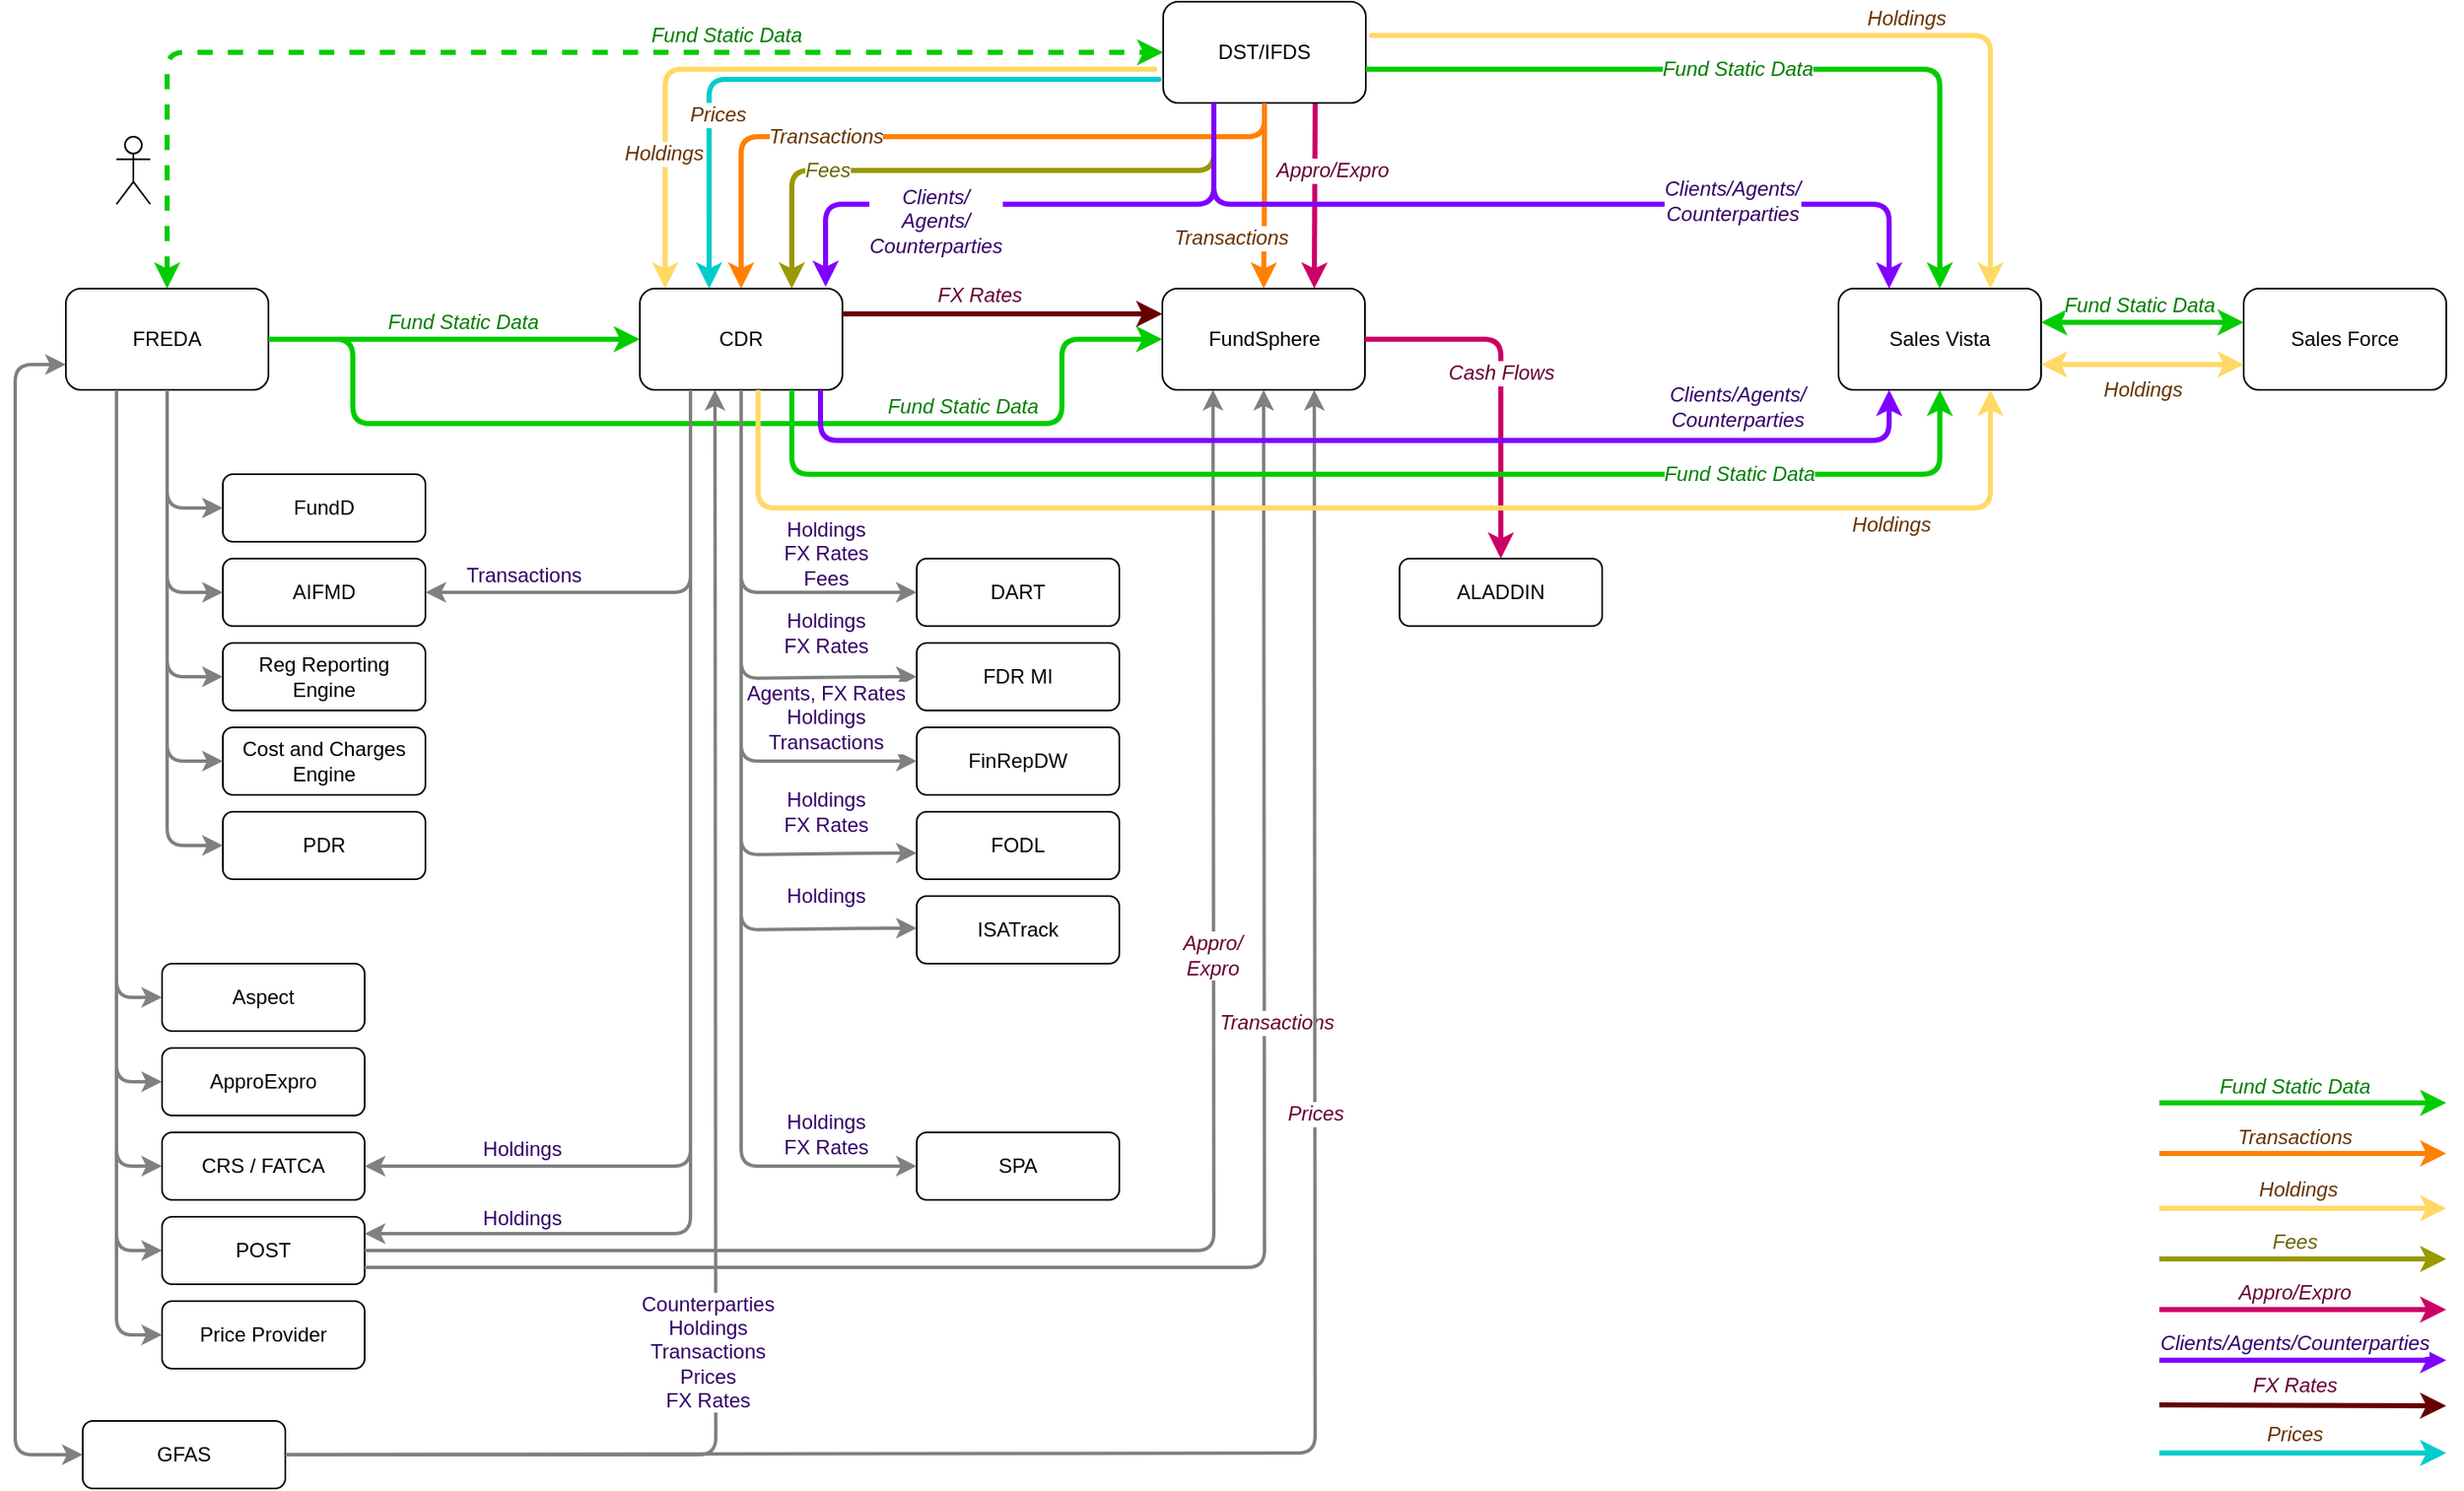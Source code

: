 <mxfile version="11.1.1" type="github"><diagram id="7fvoT28TaTPo_3J3xICQ" name="Page-1"><mxGraphModel dx="1422" dy="796" grid="1" gridSize="10" guides="1" tooltips="1" connect="1" arrows="1" fold="1" page="1" pageScale="1" pageWidth="1654" pageHeight="1169" math="0" shadow="0"><root><mxCell id="0"/><mxCell id="1" parent="0"/><mxCell id="bAW9GQHOufhdjREwHraS-17" value="" style="endArrow=classic;html=1;strokeColor=#CC0066;strokeWidth=3;exitX=0.75;exitY=1;exitDx=0;exitDy=0;entryX=0.75;entryY=0;entryDx=0;entryDy=0;" edge="1" parent="1" source="8V5D3PlpVcLrM9JH51gs-1" target="8V5D3PlpVcLrM9JH51gs-4"><mxGeometry width="50" height="50" relative="1" as="geometry"><mxPoint x="870" y="130" as="sourcePoint"/><mxPoint x="1040" y="130" as="targetPoint"/></mxGeometry></mxCell><mxCell id="bAW9GQHOufhdjREwHraS-18" value="Appro/Expro" style="text;html=1;resizable=0;points=[];align=center;verticalAlign=middle;labelBackgroundColor=#ffffff;fontColor=#660033;fontStyle=2" vertex="1" connectable="0" parent="bAW9GQHOufhdjREwHraS-17"><mxGeometry x="0.396" y="6" relative="1" as="geometry"><mxPoint x="4.5" y="-37" as="offset"/></mxGeometry></mxCell><mxCell id="8V5D3PlpVcLrM9JH51gs-1" value="DST/IFDS" style="rounded=1;whiteSpace=wrap;html=1;" parent="1" vertex="1"><mxGeometry x="760" y="40" width="120" height="60" as="geometry"/></mxCell><mxCell id="8V5D3PlpVcLrM9JH51gs-2" value="FREDA" style="rounded=1;whiteSpace=wrap;html=1;" parent="1" vertex="1"><mxGeometry x="110" y="210" width="120" height="60" as="geometry"/></mxCell><mxCell id="8V5D3PlpVcLrM9JH51gs-3" value="CDR" style="rounded=1;whiteSpace=wrap;html=1;" parent="1" vertex="1"><mxGeometry x="450" y="210" width="120" height="60" as="geometry"/></mxCell><mxCell id="8V5D3PlpVcLrM9JH51gs-4" value="FundSphere" style="rounded=1;whiteSpace=wrap;html=1;" parent="1" vertex="1"><mxGeometry x="759.5" y="210" width="120" height="60" as="geometry"/></mxCell><mxCell id="8V5D3PlpVcLrM9JH51gs-5" value="Sales Vista" style="rounded=1;whiteSpace=wrap;html=1;" parent="1" vertex="1"><mxGeometry x="1160" y="210" width="120" height="60" as="geometry"/></mxCell><mxCell id="8V5D3PlpVcLrM9JH51gs-8" value="" style="endArrow=classic;html=1;strokeColor=#00CC00;strokeWidth=3;" parent="1" edge="1"><mxGeometry width="50" height="50" relative="1" as="geometry"><mxPoint x="1350" y="692.5" as="sourcePoint"/><mxPoint x="1520" y="692.5" as="targetPoint"/></mxGeometry></mxCell><mxCell id="8V5D3PlpVcLrM9JH51gs-9" value="Fund Static Data" style="text;html=1;resizable=0;points=[];align=center;verticalAlign=middle;labelBackgroundColor=#ffffff;fontColor=#007D00;fontStyle=2" parent="8V5D3PlpVcLrM9JH51gs-8" vertex="1" connectable="0"><mxGeometry x="0.396" y="6" relative="1" as="geometry"><mxPoint x="-39" y="-4" as="offset"/></mxGeometry></mxCell><mxCell id="8V5D3PlpVcLrM9JH51gs-10" value="" style="endArrow=classic;html=1;strokeColor=#00CC00;strokeWidth=3;entryX=0;entryY=0.5;entryDx=0;entryDy=0;exitX=0.5;exitY=0;exitDx=0;exitDy=0;startArrow=classic;startFill=1;dashed=1;" parent="1" source="8V5D3PlpVcLrM9JH51gs-2" target="8V5D3PlpVcLrM9JH51gs-1" edge="1"><mxGeometry width="50" height="50" relative="1" as="geometry"><mxPoint x="210" y="80" as="sourcePoint"/><mxPoint x="380" y="80" as="targetPoint"/><Array as="points"><mxPoint x="170" y="70"/></Array></mxGeometry></mxCell><mxCell id="8V5D3PlpVcLrM9JH51gs-11" value="Fund Static Data" style="text;html=1;resizable=0;points=[];align=center;verticalAlign=middle;labelBackgroundColor=#ffffff;fontColor=#007D00;fontStyle=2" parent="8V5D3PlpVcLrM9JH51gs-10" vertex="1" connectable="0"><mxGeometry x="0.396" y="6" relative="1" as="geometry"><mxPoint x="-39" y="-4" as="offset"/></mxGeometry></mxCell><mxCell id="8V5D3PlpVcLrM9JH51gs-12" value="" style="endArrow=classic;html=1;strokeColor=#FF8000;strokeWidth=3;" parent="1" edge="1"><mxGeometry width="50" height="50" relative="1" as="geometry"><mxPoint x="1350" y="722.5" as="sourcePoint"/><mxPoint x="1520" y="722.5" as="targetPoint"/></mxGeometry></mxCell><mxCell id="8V5D3PlpVcLrM9JH51gs-13" value="Transactions" style="text;html=1;resizable=0;points=[];align=center;verticalAlign=middle;labelBackgroundColor=#ffffff;fontColor=#663300;fontStyle=2" parent="8V5D3PlpVcLrM9JH51gs-12" vertex="1" connectable="0"><mxGeometry x="0.396" y="6" relative="1" as="geometry"><mxPoint x="-39" y="-4" as="offset"/></mxGeometry></mxCell><mxCell id="8V5D3PlpVcLrM9JH51gs-14" value="" style="endArrow=classic;html=1;strokeColor=#999900;strokeWidth=3;" parent="1" edge="1"><mxGeometry width="50" height="50" relative="1" as="geometry"><mxPoint x="1350" y="785" as="sourcePoint"/><mxPoint x="1520" y="785" as="targetPoint"/></mxGeometry></mxCell><mxCell id="8V5D3PlpVcLrM9JH51gs-15" value="Fees" style="text;html=1;resizable=0;points=[];align=center;verticalAlign=middle;labelBackgroundColor=#ffffff;fontColor=#666600;fontStyle=2" parent="8V5D3PlpVcLrM9JH51gs-14" vertex="1" connectable="0"><mxGeometry x="0.396" y="6" relative="1" as="geometry"><mxPoint x="-39" y="-4" as="offset"/></mxGeometry></mxCell><mxCell id="8V5D3PlpVcLrM9JH51gs-16" value="" style="endArrow=classic;html=1;strokeColor=#CC0066;strokeWidth=3;" parent="1" edge="1"><mxGeometry width="50" height="50" relative="1" as="geometry"><mxPoint x="1350" y="815" as="sourcePoint"/><mxPoint x="1520" y="815" as="targetPoint"/></mxGeometry></mxCell><mxCell id="8V5D3PlpVcLrM9JH51gs-17" value="Appro/Expro" style="text;html=1;resizable=0;points=[];align=center;verticalAlign=middle;labelBackgroundColor=#ffffff;fontColor=#660033;fontStyle=2" parent="8V5D3PlpVcLrM9JH51gs-16" vertex="1" connectable="0"><mxGeometry x="0.396" y="6" relative="1" as="geometry"><mxPoint x="-39" y="-4" as="offset"/></mxGeometry></mxCell><mxCell id="8V5D3PlpVcLrM9JH51gs-18" value="" style="endArrow=classic;html=1;strokeColor=#7F00FF;strokeWidth=3;" parent="1" edge="1"><mxGeometry width="50" height="50" relative="1" as="geometry"><mxPoint x="1350" y="845" as="sourcePoint"/><mxPoint x="1520" y="845" as="targetPoint"/></mxGeometry></mxCell><mxCell id="8V5D3PlpVcLrM9JH51gs-19" value="Clients/Agents/Counterparties" style="text;html=1;resizable=0;points=[];align=center;verticalAlign=middle;labelBackgroundColor=#ffffff;fontColor=#330066;fontStyle=2" parent="8V5D3PlpVcLrM9JH51gs-18" vertex="1" connectable="0"><mxGeometry x="0.396" y="6" relative="1" as="geometry"><mxPoint x="-39" y="-4" as="offset"/></mxGeometry></mxCell><mxCell id="8V5D3PlpVcLrM9JH51gs-20" value="" style="endArrow=classic;html=1;strokeColor=#00CC00;strokeWidth=3;entryX=0;entryY=0.5;entryDx=0;entryDy=0;" parent="1" target="8V5D3PlpVcLrM9JH51gs-3" edge="1"><mxGeometry width="50" height="50" relative="1" as="geometry"><mxPoint x="230" y="240" as="sourcePoint"/><mxPoint x="400" y="240" as="targetPoint"/></mxGeometry></mxCell><mxCell id="8V5D3PlpVcLrM9JH51gs-21" value="Fund Static Data" style="text;html=1;resizable=0;points=[];align=center;verticalAlign=middle;labelBackgroundColor=#ffffff;fontColor=#007D00;fontStyle=2" parent="8V5D3PlpVcLrM9JH51gs-20" vertex="1" connectable="0"><mxGeometry x="0.396" y="6" relative="1" as="geometry"><mxPoint x="-39" y="-4" as="offset"/></mxGeometry></mxCell><mxCell id="8V5D3PlpVcLrM9JH51gs-22" value="FundD" style="rounded=1;whiteSpace=wrap;html=1;" parent="1" vertex="1"><mxGeometry x="203" y="320" width="120" height="40" as="geometry"/></mxCell><mxCell id="8V5D3PlpVcLrM9JH51gs-23" value="AIFMD" style="rounded=1;whiteSpace=wrap;html=1;" parent="1" vertex="1"><mxGeometry x="203" y="370" width="120" height="40" as="geometry"/></mxCell><mxCell id="8V5D3PlpVcLrM9JH51gs-24" value="Reg Reporting Engine" style="rounded=1;whiteSpace=wrap;html=1;" parent="1" vertex="1"><mxGeometry x="203" y="420" width="120" height="40" as="geometry"/></mxCell><mxCell id="8V5D3PlpVcLrM9JH51gs-25" value="Cost and Charges Engine" style="rounded=1;whiteSpace=wrap;html=1;" parent="1" vertex="1"><mxGeometry x="203" y="470" width="120" height="40" as="geometry"/></mxCell><mxCell id="8V5D3PlpVcLrM9JH51gs-26" value="GFAS" style="rounded=1;whiteSpace=wrap;html=1;" parent="1" vertex="1"><mxGeometry x="120" y="881" width="120" height="40" as="geometry"/></mxCell><mxCell id="5iweKN6H6So9JDwH74hl-1" value="Aspect" style="rounded=1;whiteSpace=wrap;html=1;" parent="1" vertex="1"><mxGeometry x="167" y="610" width="120" height="40" as="geometry"/></mxCell><mxCell id="5iweKN6H6So9JDwH74hl-2" value="ApproExpro" style="rounded=1;whiteSpace=wrap;html=1;" parent="1" vertex="1"><mxGeometry x="167" y="660" width="120" height="40" as="geometry"/></mxCell><mxCell id="5iweKN6H6So9JDwH74hl-3" value="POST" style="rounded=1;whiteSpace=wrap;html=1;" parent="1" vertex="1"><mxGeometry x="167" y="760" width="120" height="40" as="geometry"/></mxCell><mxCell id="5iweKN6H6So9JDwH74hl-4" value="CRS / FATCA" style="rounded=1;whiteSpace=wrap;html=1;" parent="1" vertex="1"><mxGeometry x="167" y="710" width="120" height="40" as="geometry"/></mxCell><mxCell id="5iweKN6H6So9JDwH74hl-5" value="Price Provider" style="rounded=1;whiteSpace=wrap;html=1;" parent="1" vertex="1"><mxGeometry x="167" y="810" width="120" height="40" as="geometry"/></mxCell><mxCell id="5iweKN6H6So9JDwH74hl-6" value="" style="endArrow=classic;html=1;strokeColor=#808080;strokeWidth=2;exitX=0.25;exitY=1;exitDx=0;exitDy=0;entryX=0;entryY=0.5;entryDx=0;entryDy=0;" parent="1" source="8V5D3PlpVcLrM9JH51gs-2" target="5iweKN6H6So9JDwH74hl-5" edge="1"><mxGeometry width="50" height="50" relative="1" as="geometry"><mxPoint x="25" y="530" as="sourcePoint"/><mxPoint x="110" y="670" as="targetPoint"/><Array as="points"><mxPoint x="140" y="830"/></Array></mxGeometry></mxCell><mxCell id="5iweKN6H6So9JDwH74hl-8" value="" style="endArrow=classic;html=1;strokeColor=#808080;strokeWidth=2;entryX=0;entryY=0.5;entryDx=0;entryDy=0;exitX=0.25;exitY=1;exitDx=0;exitDy=0;" parent="1" edge="1" target="5iweKN6H6So9JDwH74hl-3" source="8V5D3PlpVcLrM9JH51gs-2"><mxGeometry width="50" height="50" relative="1" as="geometry"><mxPoint x="110" y="260" as="sourcePoint"/><mxPoint x="140" y="785" as="targetPoint"/><Array as="points"><mxPoint x="140" y="780"/></Array></mxGeometry></mxCell><mxCell id="5iweKN6H6So9JDwH74hl-9" value="" style="endArrow=classic;html=1;strokeColor=#808080;strokeWidth=2;entryX=0;entryY=0.5;entryDx=0;entryDy=0;exitX=0.25;exitY=1;exitDx=0;exitDy=0;" parent="1" edge="1" target="5iweKN6H6So9JDwH74hl-4" source="8V5D3PlpVcLrM9JH51gs-2"><mxGeometry width="50" height="50" relative="1" as="geometry"><mxPoint x="110" y="260" as="sourcePoint"/><mxPoint x="140" y="730" as="targetPoint"/><Array as="points"><mxPoint x="140" y="730"/></Array></mxGeometry></mxCell><mxCell id="5iweKN6H6So9JDwH74hl-10" value="" style="endArrow=classic;html=1;strokeColor=#808080;strokeWidth=2;entryX=0;entryY=0.5;entryDx=0;entryDy=0;exitX=0.25;exitY=1;exitDx=0;exitDy=0;" parent="1" edge="1" target="5iweKN6H6So9JDwH74hl-2" source="8V5D3PlpVcLrM9JH51gs-2"><mxGeometry width="50" height="50" relative="1" as="geometry"><mxPoint x="110" y="260" as="sourcePoint"/><mxPoint x="140" y="680" as="targetPoint"/><Array as="points"><mxPoint x="140" y="680"/></Array></mxGeometry></mxCell><mxCell id="5iweKN6H6So9JDwH74hl-11" value="" style="endArrow=classic;html=1;strokeColor=#808080;strokeWidth=2;entryX=0;entryY=0.5;entryDx=0;entryDy=0;exitX=0.25;exitY=1;exitDx=0;exitDy=0;" parent="1" edge="1" target="5iweKN6H6So9JDwH74hl-1" source="8V5D3PlpVcLrM9JH51gs-2"><mxGeometry width="50" height="50" relative="1" as="geometry"><mxPoint x="124" y="268" as="sourcePoint"/><mxPoint x="140" y="630" as="targetPoint"/><Array as="points"><mxPoint x="140" y="630"/></Array></mxGeometry></mxCell><mxCell id="5iweKN6H6So9JDwH74hl-12" value="" style="endArrow=classic;html=1;strokeColor=#808080;strokeWidth=2;exitX=0;exitY=0.75;exitDx=0;exitDy=0;entryX=0;entryY=0.5;entryDx=0;entryDy=0;startArrow=classic;startFill=1;" parent="1" source="8V5D3PlpVcLrM9JH51gs-2" target="8V5D3PlpVcLrM9JH51gs-26" edge="1"><mxGeometry width="50" height="50" relative="1" as="geometry"><mxPoint x="129" y="9" as="sourcePoint"/><mxPoint x="159" y="584" as="targetPoint"/><Array as="points"><mxPoint x="80" y="255"/><mxPoint x="80" y="901"/></Array></mxGeometry></mxCell><mxCell id="bAW9GQHOufhdjREwHraS-1" value="" style="endArrow=classic;html=1;strokeColor=#808080;strokeWidth=2;entryX=0;entryY=0.5;entryDx=0;entryDy=0;exitX=0.5;exitY=1;exitDx=0;exitDy=0;" edge="1" parent="1" source="8V5D3PlpVcLrM9JH51gs-2" target="8V5D3PlpVcLrM9JH51gs-22"><mxGeometry width="50" height="50" relative="1" as="geometry"><mxPoint x="170" y="275" as="sourcePoint"/><mxPoint x="200" y="645" as="targetPoint"/><Array as="points"><mxPoint x="170" y="340"/></Array></mxGeometry></mxCell><mxCell id="bAW9GQHOufhdjREwHraS-2" value="" style="endArrow=classic;html=1;strokeColor=#808080;strokeWidth=2;entryX=0;entryY=0.5;entryDx=0;entryDy=0;exitX=0.5;exitY=1;exitDx=0;exitDy=0;" edge="1" parent="1" source="8V5D3PlpVcLrM9JH51gs-2" target="8V5D3PlpVcLrM9JH51gs-23"><mxGeometry width="50" height="50" relative="1" as="geometry"><mxPoint x="180" y="280" as="sourcePoint"/><mxPoint x="213" y="350" as="targetPoint"/><Array as="points"><mxPoint x="170" y="390"/></Array></mxGeometry></mxCell><mxCell id="bAW9GQHOufhdjREwHraS-3" value="" style="endArrow=classic;html=1;strokeColor=#808080;strokeWidth=2;entryX=0;entryY=0.5;entryDx=0;entryDy=0;exitX=0.5;exitY=1;exitDx=0;exitDy=0;" edge="1" parent="1" source="8V5D3PlpVcLrM9JH51gs-2" target="8V5D3PlpVcLrM9JH51gs-24"><mxGeometry width="50" height="50" relative="1" as="geometry"><mxPoint x="180" y="280" as="sourcePoint"/><mxPoint x="213" y="350" as="targetPoint"/><Array as="points"><mxPoint x="170" y="440"/></Array></mxGeometry></mxCell><mxCell id="bAW9GQHOufhdjREwHraS-4" value="" style="endArrow=classic;html=1;strokeColor=#808080;strokeWidth=2;entryX=0;entryY=0.5;entryDx=0;entryDy=0;" edge="1" parent="1" target="8V5D3PlpVcLrM9JH51gs-25"><mxGeometry width="50" height="50" relative="1" as="geometry"><mxPoint x="170" y="270" as="sourcePoint"/><mxPoint x="223" y="360" as="targetPoint"/><Array as="points"><mxPoint x="170" y="490"/></Array></mxGeometry></mxCell><mxCell id="bAW9GQHOufhdjREwHraS-6" value="" style="endArrow=classic;html=1;strokeColor=#FF8000;strokeWidth=3;exitX=0.5;exitY=1;exitDx=0;exitDy=0;entryX=0.5;entryY=0;entryDx=0;entryDy=0;" edge="1" parent="1" source="8V5D3PlpVcLrM9JH51gs-1" target="8V5D3PlpVcLrM9JH51gs-3"><mxGeometry width="50" height="50" relative="1" as="geometry"><mxPoint x="710" y="493" as="sourcePoint"/><mxPoint x="880" y="493" as="targetPoint"/><Array as="points"><mxPoint x="820" y="120"/><mxPoint x="640" y="120"/><mxPoint x="510" y="120"/></Array></mxGeometry></mxCell><mxCell id="bAW9GQHOufhdjREwHraS-7" value="Transactions" style="text;html=1;resizable=0;points=[];align=center;verticalAlign=middle;labelBackgroundColor=#ffffff;fontColor=#663300;fontStyle=2" vertex="1" connectable="0" parent="bAW9GQHOufhdjREwHraS-6"><mxGeometry x="0.396" y="6" relative="1" as="geometry"><mxPoint x="13" y="-6" as="offset"/></mxGeometry></mxCell><mxCell id="bAW9GQHOufhdjREwHraS-8" value="" style="endArrow=classic;html=1;strokeColor=#999900;strokeWidth=3;exitX=0.25;exitY=1;exitDx=0;exitDy=0;entryX=0.75;entryY=0;entryDx=0;entryDy=0;" edge="1" parent="1" source="8V5D3PlpVcLrM9JH51gs-1" target="8V5D3PlpVcLrM9JH51gs-3"><mxGeometry width="50" height="50" relative="1" as="geometry"><mxPoint x="580" y="170" as="sourcePoint"/><mxPoint x="750" y="170" as="targetPoint"/><Array as="points"><mxPoint x="790" y="140"/><mxPoint x="540" y="140"/></Array></mxGeometry></mxCell><mxCell id="bAW9GQHOufhdjREwHraS-9" value="Fees" style="text;html=1;resizable=0;points=[];align=center;verticalAlign=middle;labelBackgroundColor=#ffffff;fontColor=#666600;fontStyle=2" vertex="1" connectable="0" parent="bAW9GQHOufhdjREwHraS-8"><mxGeometry x="0.396" y="6" relative="1" as="geometry"><mxPoint x="-18" y="-6" as="offset"/></mxGeometry></mxCell><mxCell id="bAW9GQHOufhdjREwHraS-10" value="" style="endArrow=classic;html=1;strokeColor=#7F00FF;strokeWidth=3;exitX=0.25;exitY=1;exitDx=0;exitDy=0;entryX=0.917;entryY=-0.017;entryDx=0;entryDy=0;entryPerimeter=0;" edge="1" parent="1" source="8V5D3PlpVcLrM9JH51gs-1" target="8V5D3PlpVcLrM9JH51gs-3"><mxGeometry width="50" height="50" relative="1" as="geometry"><mxPoint x="600" y="320" as="sourcePoint"/><mxPoint x="770" y="320" as="targetPoint"/><Array as="points"><mxPoint x="790" y="160"/><mxPoint x="560" y="160"/></Array></mxGeometry></mxCell><mxCell id="bAW9GQHOufhdjREwHraS-11" value="Clients/&lt;br&gt;Agents/&lt;br&gt;Counterparties" style="text;html=1;resizable=0;points=[];align=center;verticalAlign=middle;labelBackgroundColor=#ffffff;fontColor=#330066;fontStyle=2" vertex="1" connectable="0" parent="bAW9GQHOufhdjREwHraS-10"><mxGeometry x="0.396" y="6" relative="1" as="geometry"><mxPoint x="11" y="4" as="offset"/></mxGeometry></mxCell><mxCell id="bAW9GQHOufhdjREwHraS-13" value="" style="endArrow=classic;html=1;strokeColor=#FF8000;strokeWidth=3;exitX=0.5;exitY=1;exitDx=0;exitDy=0;entryX=0.5;entryY=0;entryDx=0;entryDy=0;" edge="1" parent="1" source="8V5D3PlpVcLrM9JH51gs-1" target="8V5D3PlpVcLrM9JH51gs-4"><mxGeometry width="50" height="50" relative="1" as="geometry"><mxPoint x="1196.5" y="100" as="sourcePoint"/><mxPoint x="886.5" y="210" as="targetPoint"/><Array as="points"><mxPoint x="820" y="130"/><mxPoint x="820" y="150"/></Array></mxGeometry></mxCell><mxCell id="bAW9GQHOufhdjREwHraS-14" value="Transactions" style="text;html=1;resizable=0;points=[];align=center;verticalAlign=middle;labelBackgroundColor=#ffffff;fontColor=#663300;fontStyle=2" vertex="1" connectable="0" parent="bAW9GQHOufhdjREwHraS-13"><mxGeometry x="0.396" y="6" relative="1" as="geometry"><mxPoint x="-26" y="3" as="offset"/></mxGeometry></mxCell><mxCell id="bAW9GQHOufhdjREwHraS-15" value="" style="endArrow=classic;html=1;strokeColor=#808080;strokeWidth=2;entryX=0.25;entryY=1;entryDx=0;entryDy=0;exitX=1;exitY=0.5;exitDx=0;exitDy=0;" edge="1" parent="1" source="5iweKN6H6So9JDwH74hl-3" target="8V5D3PlpVcLrM9JH51gs-4"><mxGeometry width="50" height="50" relative="1" as="geometry"><mxPoint x="290" y="770" as="sourcePoint"/><mxPoint x="460" y="790" as="targetPoint"/><Array as="points"><mxPoint x="790" y="780"/></Array></mxGeometry></mxCell><mxCell id="bAW9GQHOufhdjREwHraS-16" value="Appro/&lt;br&gt;Expro" style="text;html=1;resizable=0;points=[];align=center;verticalAlign=middle;labelBackgroundColor=#ffffff;fontColor=#660033;fontStyle=2" vertex="1" connectable="0" parent="bAW9GQHOufhdjREwHraS-15"><mxGeometry x="0.396" y="6" relative="1" as="geometry"><mxPoint x="5" y="29" as="offset"/></mxGeometry></mxCell><mxCell id="bAW9GQHOufhdjREwHraS-19" value="" style="endArrow=classic;html=1;strokeColor=#808080;strokeWidth=2;entryX=0.5;entryY=1;entryDx=0;entryDy=0;exitX=1;exitY=0.75;exitDx=0;exitDy=0;" edge="1" parent="1" source="5iweKN6H6So9JDwH74hl-3" target="8V5D3PlpVcLrM9JH51gs-4"><mxGeometry width="50" height="50" relative="1" as="geometry"><mxPoint x="297" y="800" as="sourcePoint"/><mxPoint x="826.5" y="300" as="targetPoint"/><Array as="points"><mxPoint x="820" y="790"/></Array></mxGeometry></mxCell><mxCell id="bAW9GQHOufhdjREwHraS-20" value="Transactions" style="text;html=1;resizable=0;points=[];align=center;verticalAlign=middle;labelBackgroundColor=#ffffff;fontColor=#660033;fontStyle=2" vertex="1" connectable="0" parent="bAW9GQHOufhdjREwHraS-19"><mxGeometry x="0.396" y="6" relative="1" as="geometry"><mxPoint x="13" y="57" as="offset"/></mxGeometry></mxCell><mxCell id="bAW9GQHOufhdjREwHraS-21" value="" style="endArrow=classic;html=1;strokeColor=#00CC00;strokeWidth=3;entryX=0;entryY=0.5;entryDx=0;entryDy=0;exitX=1;exitY=0.5;exitDx=0;exitDy=0;" edge="1" parent="1" source="8V5D3PlpVcLrM9JH51gs-2" target="8V5D3PlpVcLrM9JH51gs-4"><mxGeometry width="50" height="50" relative="1" as="geometry"><mxPoint x="250" y="290" as="sourcePoint"/><mxPoint x="470" y="280" as="targetPoint"/><Array as="points"><mxPoint x="280" y="240"/><mxPoint x="280" y="290"/><mxPoint x="700" y="290"/><mxPoint x="700" y="240"/></Array></mxGeometry></mxCell><mxCell id="bAW9GQHOufhdjREwHraS-22" value="Fund Static Data" style="text;html=1;resizable=0;points=[];align=center;verticalAlign=middle;labelBackgroundColor=#ffffff;fontColor=#007D00;fontStyle=2" vertex="1" connectable="0" parent="bAW9GQHOufhdjREwHraS-21"><mxGeometry x="0.396" y="6" relative="1" as="geometry"><mxPoint x="21" y="-4" as="offset"/></mxGeometry></mxCell><mxCell id="bAW9GQHOufhdjREwHraS-23" value="" style="endArrow=classic;html=1;strokeColor=#00CCCC;strokeWidth=3;entryX=0.342;entryY=0;entryDx=0;entryDy=0;entryPerimeter=0;" edge="1" parent="1" target="8V5D3PlpVcLrM9JH51gs-3"><mxGeometry width="50" height="50" relative="1" as="geometry"><mxPoint x="750" y="86" as="sourcePoint"/><mxPoint x="410" y="176" as="targetPoint"/><Array as="points"><mxPoint x="760" y="86"/><mxPoint x="750" y="86"/><mxPoint x="570" y="86"/><mxPoint x="491" y="86"/></Array></mxGeometry></mxCell><mxCell id="bAW9GQHOufhdjREwHraS-24" value="Prices" style="text;html=1;resizable=0;points=[];align=center;verticalAlign=middle;labelBackgroundColor=#ffffff;fontColor=#663300;fontStyle=2" vertex="1" connectable="0" parent="bAW9GQHOufhdjREwHraS-23"><mxGeometry x="0.396" y="6" relative="1" as="geometry"><mxPoint x="-1" y="18" as="offset"/></mxGeometry></mxCell><mxCell id="bAW9GQHOufhdjREwHraS-25" value="" style="endArrow=classic;html=1;strokeColor=#808080;strokeWidth=2;entryX=0.75;entryY=1;entryDx=0;entryDy=0;" edge="1" parent="1" source="8V5D3PlpVcLrM9JH51gs-26" target="8V5D3PlpVcLrM9JH51gs-4"><mxGeometry width="50" height="50" relative="1" as="geometry"><mxPoint x="250" y="905.5" as="sourcePoint"/><mxPoint x="738" y="594.5" as="targetPoint"/><Array as="points"><mxPoint x="850" y="900"/></Array></mxGeometry></mxCell><mxCell id="bAW9GQHOufhdjREwHraS-26" value="Prices" style="text;html=1;resizable=0;points=[];align=center;verticalAlign=middle;labelBackgroundColor=#ffffff;fontColor=#660033;fontStyle=2" vertex="1" connectable="0" parent="bAW9GQHOufhdjREwHraS-25"><mxGeometry x="0.396" y="6" relative="1" as="geometry"><mxPoint x="6" y="54" as="offset"/></mxGeometry></mxCell><mxCell id="bAW9GQHOufhdjREwHraS-27" value="" style="endArrow=classic;html=1;strokeColor=#660000;strokeWidth=3;exitX=1;exitY=0.25;exitDx=0;exitDy=0;entryX=0;entryY=0.25;entryDx=0;entryDy=0;" edge="1" parent="1" source="8V5D3PlpVcLrM9JH51gs-3" target="8V5D3PlpVcLrM9JH51gs-4"><mxGeometry width="50" height="50" relative="1" as="geometry"><mxPoint x="590.5" y="315" as="sourcePoint"/><mxPoint x="590" y="425" as="targetPoint"/></mxGeometry></mxCell><mxCell id="bAW9GQHOufhdjREwHraS-28" value="FX Rates" style="text;html=1;resizable=0;points=[];align=center;verticalAlign=middle;labelBackgroundColor=#ffffff;fontColor=#660033;fontStyle=2" vertex="1" connectable="0" parent="bAW9GQHOufhdjREwHraS-27"><mxGeometry x="0.396" y="6" relative="1" as="geometry"><mxPoint x="-52" y="-5" as="offset"/></mxGeometry></mxCell><mxCell id="bAW9GQHOufhdjREwHraS-30" value="" style="endArrow=classic;html=1;strokeColor=#808080;strokeWidth=2;entryX=1;entryY=0.5;entryDx=0;entryDy=0;exitX=0.25;exitY=1;exitDx=0;exitDy=0;" edge="1" parent="1" source="8V5D3PlpVcLrM9JH51gs-3" target="5iweKN6H6So9JDwH74hl-4"><mxGeometry width="50" height="50" relative="1" as="geometry"><mxPoint x="440" y="360" as="sourcePoint"/><mxPoint x="473" y="580" as="targetPoint"/><Array as="points"><mxPoint x="480" y="730"/></Array></mxGeometry></mxCell><mxCell id="bAW9GQHOufhdjREwHraS-31" value="Holdings" style="text;html=1;resizable=0;points=[];align=center;verticalAlign=middle;labelBackgroundColor=#ffffff;fontColor=#330066;" vertex="1" connectable="0" parent="bAW9GQHOufhdjREwHraS-30"><mxGeometry x="0.023" y="1" relative="1" as="geometry"><mxPoint x="-101" y="116" as="offset"/></mxGeometry></mxCell><mxCell id="bAW9GQHOufhdjREwHraS-32" value="DART" style="rounded=1;whiteSpace=wrap;html=1;" vertex="1" parent="1"><mxGeometry x="614" y="370" width="120" height="40" as="geometry"/></mxCell><mxCell id="bAW9GQHOufhdjREwHraS-33" value="" style="endArrow=classic;html=1;strokeColor=#808080;strokeWidth=2;entryX=0;entryY=0.5;entryDx=0;entryDy=0;exitX=0.5;exitY=1;exitDx=0;exitDy=0;" edge="1" parent="1" source="8V5D3PlpVcLrM9JH51gs-3" target="bAW9GQHOufhdjREwHraS-32"><mxGeometry width="50" height="50" relative="1" as="geometry"><mxPoint x="543" y="260" as="sourcePoint"/><mxPoint x="350" y="720" as="targetPoint"/><Array as="points"><mxPoint x="510" y="390"/></Array></mxGeometry></mxCell><mxCell id="bAW9GQHOufhdjREwHraS-34" value="Holdings&lt;br&gt;FX Rates&lt;br&gt;Fees" style="text;html=1;resizable=0;points=[];align=center;verticalAlign=middle;labelBackgroundColor=#ffffff;fontColor=#330066;" vertex="1" connectable="0" parent="bAW9GQHOufhdjREwHraS-33"><mxGeometry x="0.023" y="1" relative="1" as="geometry"><mxPoint x="49" y="-18" as="offset"/></mxGeometry></mxCell><mxCell id="bAW9GQHOufhdjREwHraS-35" value="FDR MI" style="rounded=1;whiteSpace=wrap;html=1;" vertex="1" parent="1"><mxGeometry x="614" y="420" width="120" height="40" as="geometry"/></mxCell><mxCell id="bAW9GQHOufhdjREwHraS-36" value="" style="endArrow=classic;html=1;strokeColor=#808080;strokeWidth=2;entryX=0;entryY=0.5;entryDx=0;entryDy=0;" edge="1" parent="1" target="bAW9GQHOufhdjREwHraS-35"><mxGeometry width="50" height="50" relative="1" as="geometry"><mxPoint x="510" y="270" as="sourcePoint"/><mxPoint x="570" y="441" as="targetPoint"/><Array as="points"><mxPoint x="510" y="441"/><mxPoint x="590" y="440"/></Array></mxGeometry></mxCell><mxCell id="bAW9GQHOufhdjREwHraS-37" value="Holdings&lt;br&gt;FX Rates" style="text;html=1;resizable=0;points=[];align=center;verticalAlign=middle;labelBackgroundColor=#ffffff;fontColor=#330066;" vertex="1" connectable="0" parent="bAW9GQHOufhdjREwHraS-36"><mxGeometry x="0.023" y="1" relative="1" as="geometry"><mxPoint x="49" y="3" as="offset"/></mxGeometry></mxCell><mxCell id="bAW9GQHOufhdjREwHraS-38" value="FinRepDW" style="rounded=1;whiteSpace=wrap;html=1;" vertex="1" parent="1"><mxGeometry x="614" y="470" width="120" height="40" as="geometry"/></mxCell><mxCell id="bAW9GQHOufhdjREwHraS-39" value="" style="endArrow=classic;html=1;strokeColor=#808080;strokeWidth=2;entryX=0;entryY=0.5;entryDx=0;entryDy=0;" edge="1" parent="1" target="bAW9GQHOufhdjREwHraS-38"><mxGeometry width="50" height="50" relative="1" as="geometry"><mxPoint x="510" y="325" as="sourcePoint"/><mxPoint x="570" y="490" as="targetPoint"/><Array as="points"><mxPoint x="510" y="490"/></Array></mxGeometry></mxCell><mxCell id="bAW9GQHOufhdjREwHraS-40" value="Agents, FX Rates&lt;br&gt;Holdings&lt;br&gt;Transactions" style="text;html=1;resizable=0;points=[];align=center;verticalAlign=middle;labelBackgroundColor=#ffffff;fontColor=#330066;" vertex="1" connectable="0" parent="bAW9GQHOufhdjREwHraS-39"><mxGeometry x="0.023" y="1" relative="1" as="geometry"><mxPoint x="49" y="1" as="offset"/></mxGeometry></mxCell><mxCell id="bAW9GQHOufhdjREwHraS-41" value="FODL" style="rounded=1;whiteSpace=wrap;html=1;" vertex="1" parent="1"><mxGeometry x="614" y="520" width="120" height="40" as="geometry"/></mxCell><mxCell id="bAW9GQHOufhdjREwHraS-42" value="" style="endArrow=classic;html=1;strokeColor=#808080;strokeWidth=2;entryX=1;entryY=0.25;entryDx=0;entryDy=0;" edge="1" parent="1" target="5iweKN6H6So9JDwH74hl-3"><mxGeometry width="50" height="50" relative="1" as="geometry"><mxPoint x="480" y="270" as="sourcePoint"/><mxPoint x="287" y="750" as="targetPoint"/><Array as="points"><mxPoint x="480" y="770"/></Array></mxGeometry></mxCell><mxCell id="bAW9GQHOufhdjREwHraS-43" value="Holdings" style="text;html=1;resizable=0;points=[];align=center;verticalAlign=middle;labelBackgroundColor=#ffffff;fontColor=#330066;" vertex="1" connectable="0" parent="bAW9GQHOufhdjREwHraS-42"><mxGeometry x="0.023" y="1" relative="1" as="geometry"><mxPoint x="-101" y="136" as="offset"/></mxGeometry></mxCell><mxCell id="bAW9GQHOufhdjREwHraS-44" value="SPA" style="rounded=1;whiteSpace=wrap;html=1;" vertex="1" parent="1"><mxGeometry x="614" y="710" width="120" height="40" as="geometry"/></mxCell><mxCell id="bAW9GQHOufhdjREwHraS-45" value="" style="endArrow=classic;html=1;strokeColor=#808080;strokeWidth=2;entryX=0;entryY=0.5;entryDx=0;entryDy=0;exitX=0.5;exitY=1;exitDx=0;exitDy=0;" edge="1" parent="1" source="8V5D3PlpVcLrM9JH51gs-3"><mxGeometry width="50" height="50" relative="1" as="geometry"><mxPoint x="510" y="610" as="sourcePoint"/><mxPoint x="614" y="730" as="targetPoint"/><Array as="points"><mxPoint x="510" y="730"/></Array></mxGeometry></mxCell><mxCell id="bAW9GQHOufhdjREwHraS-46" value="Holdings&lt;br&gt;FX Rates" style="text;html=1;resizable=0;points=[];align=center;verticalAlign=middle;labelBackgroundColor=#ffffff;fontColor=#330066;" vertex="1" connectable="0" parent="bAW9GQHOufhdjREwHraS-45"><mxGeometry x="0.023" y="1" relative="1" as="geometry"><mxPoint x="49" y="152" as="offset"/></mxGeometry></mxCell><mxCell id="bAW9GQHOufhdjREwHraS-47" value="" style="endArrow=classic;html=1;strokeColor=#808080;strokeWidth=2;entryX=0;entryY=0.5;entryDx=0;entryDy=0;exitX=0.5;exitY=1;exitDx=0;exitDy=0;" edge="1" parent="1" source="8V5D3PlpVcLrM9JH51gs-3"><mxGeometry width="50" height="50" relative="1" as="geometry"><mxPoint x="510" y="374.5" as="sourcePoint"/><mxPoint x="614" y="544.5" as="targetPoint"/><Array as="points"><mxPoint x="510" y="545.5"/><mxPoint x="590" y="544.5"/></Array></mxGeometry></mxCell><mxCell id="bAW9GQHOufhdjREwHraS-48" value="Holdings&lt;br&gt;FX Rates" style="text;html=1;resizable=0;points=[];align=center;verticalAlign=middle;labelBackgroundColor=#ffffff;fontColor=#330066;" vertex="1" connectable="0" parent="bAW9GQHOufhdjREwHraS-47"><mxGeometry x="0.023" y="1" relative="1" as="geometry"><mxPoint x="49" y="56" as="offset"/></mxGeometry></mxCell><mxCell id="bAW9GQHOufhdjREwHraS-49" value="" style="endArrow=classic;html=1;strokeColor=#808080;strokeWidth=2;entryX=1;entryY=0.5;entryDx=0;entryDy=0;exitX=0.25;exitY=1;exitDx=0;exitDy=0;" edge="1" parent="1" source="8V5D3PlpVcLrM9JH51gs-3"><mxGeometry width="50" height="50" relative="1" as="geometry"><mxPoint x="516" y="-70" as="sourcePoint"/><mxPoint x="323" y="390" as="targetPoint"/><Array as="points"><mxPoint x="480" y="390"/></Array></mxGeometry></mxCell><mxCell id="bAW9GQHOufhdjREwHraS-50" value="Transactions" style="text;html=1;resizable=0;points=[];align=center;verticalAlign=middle;labelBackgroundColor=#ffffff;fontColor=#330066;" vertex="1" connectable="0" parent="bAW9GQHOufhdjREwHraS-49"><mxGeometry x="0.023" y="1" relative="1" as="geometry"><mxPoint x="-78" y="-11" as="offset"/></mxGeometry></mxCell><mxCell id="bAW9GQHOufhdjREwHraS-51" value="ISATrack" style="rounded=1;whiteSpace=wrap;html=1;" vertex="1" parent="1"><mxGeometry x="614" y="570" width="120" height="40" as="geometry"/></mxCell><mxCell id="bAW9GQHOufhdjREwHraS-52" value="" style="endArrow=classic;html=1;strokeColor=#808080;strokeWidth=2;entryX=0;entryY=0.5;entryDx=0;entryDy=0;exitX=0.5;exitY=1;exitDx=0;exitDy=0;" edge="1" parent="1" source="8V5D3PlpVcLrM9JH51gs-3"><mxGeometry width="50" height="50" relative="1" as="geometry"><mxPoint x="510" y="314.5" as="sourcePoint"/><mxPoint x="614" y="589" as="targetPoint"/><Array as="points"><mxPoint x="510" y="590"/><mxPoint x="590" y="589"/></Array></mxGeometry></mxCell><mxCell id="bAW9GQHOufhdjREwHraS-53" value="Holdings" style="text;html=1;resizable=0;points=[];align=center;verticalAlign=middle;labelBackgroundColor=#ffffff;fontColor=#330066;" vertex="1" connectable="0" parent="bAW9GQHOufhdjREwHraS-52"><mxGeometry x="0.023" y="1" relative="1" as="geometry"><mxPoint x="49" y="83" as="offset"/></mxGeometry></mxCell><mxCell id="bAW9GQHOufhdjREwHraS-54" value="PDR" style="rounded=1;whiteSpace=wrap;html=1;" vertex="1" parent="1"><mxGeometry x="203" y="520" width="120" height="40" as="geometry"/></mxCell><mxCell id="bAW9GQHOufhdjREwHraS-55" value="" style="endArrow=classic;html=1;strokeColor=#808080;strokeWidth=2;entryX=0;entryY=0.5;entryDx=0;entryDy=0;" edge="1" parent="1"><mxGeometry width="50" height="50" relative="1" as="geometry"><mxPoint x="170" y="270" as="sourcePoint"/><mxPoint x="203" y="540" as="targetPoint"/><Array as="points"><mxPoint x="170" y="540"/></Array></mxGeometry></mxCell><mxCell id="bAW9GQHOufhdjREwHraS-56" value="ALADDIN" style="rounded=1;whiteSpace=wrap;html=1;" vertex="1" parent="1"><mxGeometry x="900" y="370" width="120" height="40" as="geometry"/></mxCell><mxCell id="bAW9GQHOufhdjREwHraS-59" value="Sales Force" style="rounded=1;whiteSpace=wrap;html=1;" vertex="1" parent="1"><mxGeometry x="1400" y="210" width="120" height="60" as="geometry"/></mxCell><mxCell id="bAW9GQHOufhdjREwHraS-60" value="" style="endArrow=classic;html=1;strokeColor=#7F00FF;strokeWidth=3;exitX=0.25;exitY=1;exitDx=0;exitDy=0;entryX=0.25;entryY=0;entryDx=0;entryDy=0;" edge="1" parent="1" source="8V5D3PlpVcLrM9JH51gs-1" target="8V5D3PlpVcLrM9JH51gs-5"><mxGeometry width="50" height="50" relative="1" as="geometry"><mxPoint x="1170" y="90" as="sourcePoint"/><mxPoint x="920" y="200" as="targetPoint"/><Array as="points"><mxPoint x="790" y="160"/><mxPoint x="1190" y="160"/></Array></mxGeometry></mxCell><mxCell id="bAW9GQHOufhdjREwHraS-61" value="Clients/Agents/&lt;br&gt;Counterparties" style="text;html=1;resizable=0;points=[];align=center;verticalAlign=middle;labelBackgroundColor=#ffffff;fontColor=#330066;fontStyle=2" vertex="1" connectable="0" parent="bAW9GQHOufhdjREwHraS-60"><mxGeometry x="0.396" y="6" relative="1" as="geometry"><mxPoint x="11" y="4" as="offset"/></mxGeometry></mxCell><mxCell id="bAW9GQHOufhdjREwHraS-62" value="" style="endArrow=classic;html=1;strokeColor=#00CC00;strokeWidth=3;entryX=0.5;entryY=0;entryDx=0;entryDy=0;" edge="1" parent="1" target="8V5D3PlpVcLrM9JH51gs-5"><mxGeometry width="50" height="50" relative="1" as="geometry"><mxPoint x="880" y="80" as="sourcePoint"/><mxPoint x="1100" y="80" as="targetPoint"/><Array as="points"><mxPoint x="1220" y="80"/></Array></mxGeometry></mxCell><mxCell id="bAW9GQHOufhdjREwHraS-63" value="Fund Static Data" style="text;html=1;resizable=0;points=[];align=center;verticalAlign=middle;labelBackgroundColor=#ffffff;fontColor=#007D00;fontStyle=2" vertex="1" connectable="0" parent="bAW9GQHOufhdjREwHraS-62"><mxGeometry x="0.396" y="6" relative="1" as="geometry"><mxPoint x="-108" y="6" as="offset"/></mxGeometry></mxCell><mxCell id="bAW9GQHOufhdjREwHraS-64" value="" style="endArrow=classic;html=1;strokeColor=#808080;strokeWidth=2;entryX=0.75;entryY=1;entryDx=0;entryDy=0;exitX=1;exitY=0.5;exitDx=0;exitDy=0;" edge="1" parent="1" source="8V5D3PlpVcLrM9JH51gs-26"><mxGeometry width="50" height="50" relative="1" as="geometry"><mxPoint x="-115" y="901.448" as="sourcePoint"/><mxPoint x="494.5" y="270" as="targetPoint"/><Array as="points"><mxPoint x="495" y="901"/></Array></mxGeometry></mxCell><mxCell id="bAW9GQHOufhdjREwHraS-66" value="Counterparties&lt;br&gt;Holdings&lt;br&gt;Transactions&lt;br&gt;Prices&lt;br&gt;FX Rates" style="text;html=1;resizable=0;points=[];align=center;verticalAlign=middle;labelBackgroundColor=#ffffff;fontColor=#330066;" vertex="1" connectable="0" parent="bAW9GQHOufhdjREwHraS-64"><mxGeometry x="-0.424" y="83" relative="1" as="geometry"><mxPoint x="78" y="-61" as="offset"/></mxGeometry></mxCell><mxCell id="bAW9GQHOufhdjREwHraS-67" value="" style="endArrow=classic;html=1;strokeColor=#FFD966;strokeWidth=3;entryX=0.125;entryY=0;entryDx=0;entryDy=0;entryPerimeter=0;" edge="1" parent="1" target="8V5D3PlpVcLrM9JH51gs-3"><mxGeometry width="50" height="50" relative="1" as="geometry"><mxPoint x="694.5" y="80" as="sourcePoint"/><mxPoint x="435.54" y="204" as="targetPoint"/><Array as="points"><mxPoint x="760" y="80"/><mxPoint x="694.5" y="80"/><mxPoint x="514.5" y="80"/><mxPoint x="465" y="80"/></Array></mxGeometry></mxCell><mxCell id="bAW9GQHOufhdjREwHraS-68" value="Holdings" style="text;html=1;resizable=0;points=[];align=center;verticalAlign=middle;labelBackgroundColor=#ffffff;fontColor=#663300;fontStyle=2" vertex="1" connectable="0" parent="bAW9GQHOufhdjREwHraS-67"><mxGeometry x="0.396" y="6" relative="1" as="geometry"><mxPoint x="-19.5" y="44" as="offset"/></mxGeometry></mxCell><mxCell id="bAW9GQHOufhdjREwHraS-69" value="" style="endArrow=classic;html=1;strokeColor=#CC0066;strokeWidth=3;exitX=1;exitY=0.5;exitDx=0;exitDy=0;entryX=0.5;entryY=0;entryDx=0;entryDy=0;" edge="1" parent="1" source="8V5D3PlpVcLrM9JH51gs-4" target="bAW9GQHOufhdjREwHraS-56"><mxGeometry width="50" height="50" relative="1" as="geometry"><mxPoint x="940.5" y="230" as="sourcePoint"/><mxPoint x="940" y="340" as="targetPoint"/><Array as="points"><mxPoint x="960" y="240"/></Array></mxGeometry></mxCell><mxCell id="bAW9GQHOufhdjREwHraS-70" value="Cash Flows" style="text;html=1;resizable=0;points=[];align=center;verticalAlign=middle;labelBackgroundColor=#ffffff;fontColor=#660033;fontStyle=2" vertex="1" connectable="0" parent="bAW9GQHOufhdjREwHraS-69"><mxGeometry x="0.396" y="6" relative="1" as="geometry"><mxPoint x="-6" y="-46.5" as="offset"/></mxGeometry></mxCell><mxCell id="bAW9GQHOufhdjREwHraS-71" value="" style="endArrow=classic;html=1;strokeColor=#FFD966;strokeWidth=3;entryX=0.125;entryY=0;entryDx=0;entryDy=0;entryPerimeter=0;" edge="1" parent="1"><mxGeometry width="50" height="50" relative="1" as="geometry"><mxPoint x="890" y="60" as="sourcePoint"/><mxPoint x="1250" y="210" as="targetPoint"/><Array as="points"><mxPoint x="880" y="60"/><mxPoint x="1250" y="60"/></Array></mxGeometry></mxCell><mxCell id="bAW9GQHOufhdjREwHraS-72" value="Holdings" style="text;html=1;resizable=0;points=[];align=center;verticalAlign=middle;labelBackgroundColor=#ffffff;fontColor=#663300;fontStyle=2" vertex="1" connectable="0" parent="bAW9GQHOufhdjREwHraS-71"><mxGeometry x="0.396" y="6" relative="1" as="geometry"><mxPoint x="-40" y="-4" as="offset"/></mxGeometry></mxCell><mxCell id="bAW9GQHOufhdjREwHraS-73" value="" style="endArrow=classic;html=1;strokeColor=#00CC00;strokeWidth=3;entryX=0.5;entryY=1;entryDx=0;entryDy=0;exitX=0.75;exitY=1;exitDx=0;exitDy=0;" edge="1" parent="1" source="8V5D3PlpVcLrM9JH51gs-3" target="8V5D3PlpVcLrM9JH51gs-5"><mxGeometry width="50" height="50" relative="1" as="geometry"><mxPoint x="879.5" y="310" as="sourcePoint"/><mxPoint x="1219.5" y="440" as="targetPoint"/><Array as="points"><mxPoint x="540" y="320"/><mxPoint x="1220" y="320"/></Array></mxGeometry></mxCell><mxCell id="bAW9GQHOufhdjREwHraS-74" value="Fund Static Data" style="text;html=1;resizable=0;points=[];align=center;verticalAlign=middle;labelBackgroundColor=#ffffff;fontColor=#007D00;fontStyle=2" vertex="1" connectable="0" parent="bAW9GQHOufhdjREwHraS-73"><mxGeometry x="0.396" y="6" relative="1" as="geometry"><mxPoint x="66" y="6" as="offset"/></mxGeometry></mxCell><mxCell id="bAW9GQHOufhdjREwHraS-75" value="" style="endArrow=classic;html=1;strokeColor=#7F00FF;strokeWidth=3;entryX=0.25;entryY=1;entryDx=0;entryDy=0;" edge="1" parent="1" target="8V5D3PlpVcLrM9JH51gs-5"><mxGeometry width="50" height="50" relative="1" as="geometry"><mxPoint x="557" y="270" as="sourcePoint"/><mxPoint x="1190" y="350" as="targetPoint"/><Array as="points"><mxPoint x="557" y="300"/><mxPoint x="1190" y="300"/></Array></mxGeometry></mxCell><mxCell id="bAW9GQHOufhdjREwHraS-76" value="Clients/Agents/&lt;br&gt;Counterparties" style="text;html=1;resizable=0;points=[];align=center;verticalAlign=middle;labelBackgroundColor=#ffffff;fontColor=#330066;fontStyle=2" vertex="1" connectable="0" parent="bAW9GQHOufhdjREwHraS-75"><mxGeometry x="0.396" y="6" relative="1" as="geometry"><mxPoint x="89" y="-14" as="offset"/></mxGeometry></mxCell><mxCell id="bAW9GQHOufhdjREwHraS-77" value="" style="endArrow=classic;html=1;strokeColor=#FFD966;strokeWidth=3;entryX=0.75;entryY=1;entryDx=0;entryDy=0;" edge="1" parent="1" target="8V5D3PlpVcLrM9JH51gs-5"><mxGeometry width="50" height="50" relative="1" as="geometry"><mxPoint x="520" y="270" as="sourcePoint"/><mxPoint x="1250" y="490" as="targetPoint"/><Array as="points"><mxPoint x="520" y="270"/><mxPoint x="520" y="340"/><mxPoint x="1250" y="340"/></Array></mxGeometry></mxCell><mxCell id="bAW9GQHOufhdjREwHraS-78" value="Holdings" style="text;html=1;resizable=0;points=[];align=center;verticalAlign=middle;labelBackgroundColor=#ffffff;fontColor=#663300;fontStyle=2" vertex="1" connectable="0" parent="bAW9GQHOufhdjREwHraS-77"><mxGeometry x="0.396" y="6" relative="1" as="geometry"><mxPoint x="133" y="16" as="offset"/></mxGeometry></mxCell><mxCell id="bAW9GQHOufhdjREwHraS-79" value="" style="endArrow=classic;html=1;strokeColor=#00CC00;strokeWidth=3;startArrow=classic;startFill=1;" edge="1" parent="1"><mxGeometry width="50" height="50" relative="1" as="geometry"><mxPoint x="1280" y="230" as="sourcePoint"/><mxPoint x="1400" y="230" as="targetPoint"/></mxGeometry></mxCell><mxCell id="bAW9GQHOufhdjREwHraS-80" value="Fund Static Data" style="text;html=1;resizable=0;points=[];align=center;verticalAlign=middle;labelBackgroundColor=#ffffff;fontColor=#007D00;fontStyle=2" vertex="1" connectable="0" parent="bAW9GQHOufhdjREwHraS-79"><mxGeometry x="0.396" y="6" relative="1" as="geometry"><mxPoint x="-26" y="-4" as="offset"/></mxGeometry></mxCell><mxCell id="bAW9GQHOufhdjREwHraS-81" value="" style="endArrow=classic;html=1;strokeColor=#FFD966;strokeWidth=3;entryX=1;entryY=0.75;entryDx=0;entryDy=0;startArrow=classic;startFill=1;exitX=0;exitY=0.75;exitDx=0;exitDy=0;" edge="1" parent="1" source="bAW9GQHOufhdjREwHraS-59" target="8V5D3PlpVcLrM9JH51gs-5"><mxGeometry width="50" height="50" relative="1" as="geometry"><mxPoint x="1602" y="295" as="sourcePoint"/><mxPoint x="1280" y="425" as="targetPoint"/><Array as="points"><mxPoint x="1300" y="255"/></Array></mxGeometry></mxCell><mxCell id="bAW9GQHOufhdjREwHraS-82" value="Holdings" style="text;html=1;resizable=0;points=[];align=center;verticalAlign=middle;labelBackgroundColor=#ffffff;fontColor=#663300;fontStyle=2" vertex="1" connectable="0" parent="bAW9GQHOufhdjREwHraS-81"><mxGeometry x="0.396" y="6" relative="1" as="geometry"><mxPoint x="24" y="9" as="offset"/></mxGeometry></mxCell><mxCell id="bAW9GQHOufhdjREwHraS-83" value="" style="endArrow=none;html=1;strokeColor=#FFD966;strokeWidth=3;entryX=1;entryY=0.75;entryDx=0;entryDy=0;startArrow=classic;startFill=1;endFill=0;" edge="1" parent="1"><mxGeometry width="50" height="50" relative="1" as="geometry"><mxPoint x="1520" y="755" as="sourcePoint"/><mxPoint x="1350" y="755" as="targetPoint"/><Array as="points"><mxPoint x="1370" y="755"/></Array></mxGeometry></mxCell><mxCell id="bAW9GQHOufhdjREwHraS-84" value="Holdings" style="text;html=1;resizable=0;points=[];align=center;verticalAlign=middle;labelBackgroundColor=#ffffff;fontColor=#663300;fontStyle=2" vertex="1" connectable="0" parent="bAW9GQHOufhdjREwHraS-83"><mxGeometry x="0.396" y="6" relative="1" as="geometry"><mxPoint x="30" y="-17" as="offset"/></mxGeometry></mxCell><mxCell id="bAW9GQHOufhdjREwHraS-85" value="" style="endArrow=classic;html=1;strokeColor=#660000;strokeWidth=3;exitX=1;exitY=0.25;exitDx=0;exitDy=0;" edge="1" parent="1"><mxGeometry width="50" height="50" relative="1" as="geometry"><mxPoint x="1350" y="871.5" as="sourcePoint"/><mxPoint x="1520" y="872" as="targetPoint"/></mxGeometry></mxCell><mxCell id="bAW9GQHOufhdjREwHraS-86" value="FX Rates" style="text;html=1;resizable=0;points=[];align=center;verticalAlign=middle;labelBackgroundColor=#ffffff;fontColor=#660033;fontStyle=2" vertex="1" connectable="0" parent="bAW9GQHOufhdjREwHraS-85"><mxGeometry x="0.396" y="6" relative="1" as="geometry"><mxPoint x="-39" y="-6" as="offset"/></mxGeometry></mxCell><mxCell id="bAW9GQHOufhdjREwHraS-87" value="" style="endArrow=classic;html=1;strokeColor=#00CCCC;strokeWidth=3;" edge="1" parent="1"><mxGeometry width="50" height="50" relative="1" as="geometry"><mxPoint x="1350" y="900" as="sourcePoint"/><mxPoint x="1520" y="900" as="targetPoint"/><Array as="points"><mxPoint x="1350" y="900"/></Array></mxGeometry></mxCell><mxCell id="bAW9GQHOufhdjREwHraS-88" value="Prices" style="text;html=1;resizable=0;points=[];align=center;verticalAlign=middle;labelBackgroundColor=#ffffff;fontColor=#663300;fontStyle=2" vertex="1" connectable="0" parent="bAW9GQHOufhdjREwHraS-87"><mxGeometry x="0.396" y="6" relative="1" as="geometry"><mxPoint x="-39" y="-5" as="offset"/></mxGeometry></mxCell><mxCell id="bAW9GQHOufhdjREwHraS-89" value="" style="shape=umlActor;verticalLabelPosition=bottom;labelBackgroundColor=#ffffff;verticalAlign=top;html=1;outlineConnect=0;fontColor=#330066;" vertex="1" parent="1"><mxGeometry x="140" y="120" width="20" height="40" as="geometry"/></mxCell></root></mxGraphModel></diagram></mxfile>